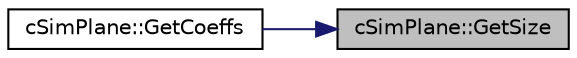 digraph "cSimPlane::GetSize"
{
 // LATEX_PDF_SIZE
  edge [fontname="Helvetica",fontsize="10",labelfontname="Helvetica",labelfontsize="10"];
  node [fontname="Helvetica",fontsize="10",shape=record];
  rankdir="RL";
  Node1 [label="cSimPlane::GetSize",height=0.2,width=0.4,color="black", fillcolor="grey75", style="filled", fontcolor="black",tooltip=" "];
  Node1 -> Node2 [dir="back",color="midnightblue",fontsize="10",style="solid",fontname="Helvetica"];
  Node2 [label="cSimPlane::GetCoeffs",height=0.2,width=0.4,color="black", fillcolor="white", style="filled",URL="$classc_sim_plane.html#a082700e58c4fb9f4d79233c52d29adfd",tooltip=" "];
}
